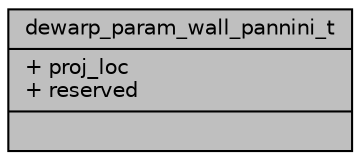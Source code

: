 digraph "dewarp_param_wall_pannini_t"
{
 // INTERACTIVE_SVG=YES
 // LATEX_PDF_SIZE
  bgcolor="transparent";
  edge [fontname="Helvetica",fontsize="10",labelfontname="Helvetica",labelfontsize="10"];
  node [fontname="Helvetica",fontsize="10",shape=record];
  Node1 [label="{dewarp_param_wall_pannini_t\n|+ proj_loc\l+ reserved\l|}",height=0.2,width=0.4,color="black", fillcolor="grey75", style="filled", fontcolor="black",tooltip="wall mount pannini parameters."];
}
